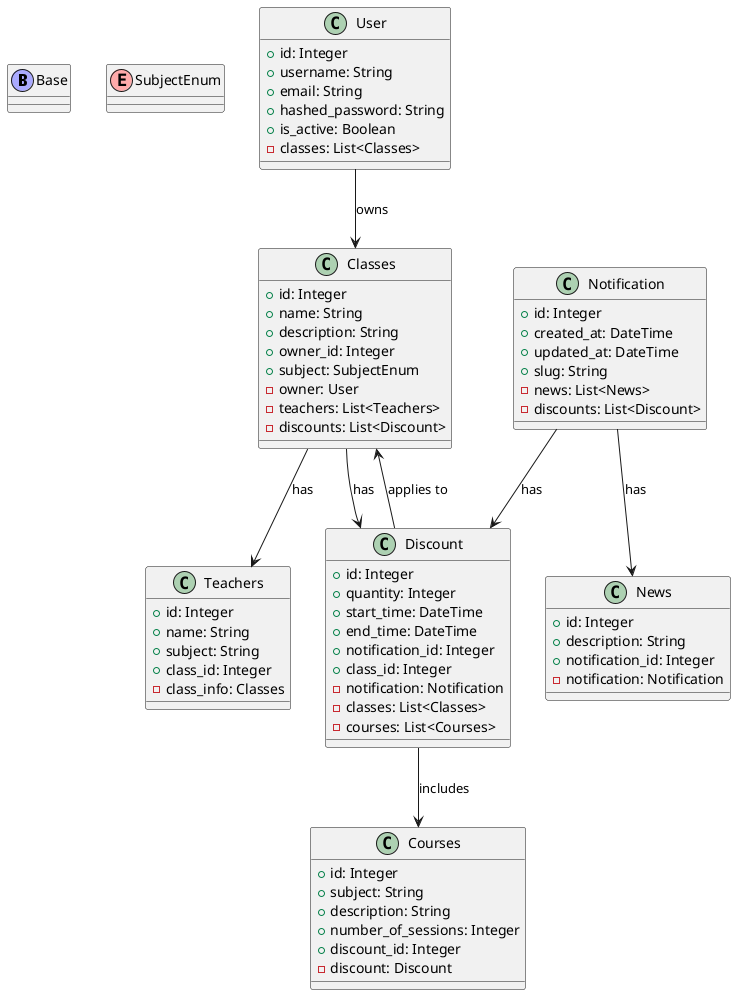 ' @startuml

' class User {
'     id: int
'     username: str
'     email: str
'     hashed_password: str
'     is_active: bool
' }

' class Classes {
'     id: int
'     name: str
'     description: str
'     owner_id: int
' }

' class Riazi {
'     id: int
'     name: str
'     description: str
'     class_id: int
' }

' class Tajrobi {
'     id: int
'     name: str
'     description: str
'     class_id: int
' }

' class Ensani {
'     id: int
'     name: str
'     description: str
'     class_id: int
' }

' class Teachers {
'     id: int
'     name: str
'     subject: str
'     class_id: int
' }

' User --> Classes : owns
' Classes --> Riazi : foreign key
' Classes --> Tajrobi : foreign key
' Classes --> Ensani : foreign key
' Classes --> Teachers : foreign key

' @enduml

@startuml

!define ENUM(name) class name << (E,#FFAAAA) >>
!define BASE(name) class name << (B,#AAAAFF) >>

BASE(Base)

ENUM(SubjectEnum)
User : + id: Integer
User : + username: String
User : + email: String
User : + hashed_password: String
User : + is_active: Boolean
User : - classes: List<Classes>

Classes : + id: Integer
Classes : + name: String
Classes : + description: String
Classes : + owner_id: Integer
Classes : + subject: SubjectEnum
Classes : - owner: User
Classes : - teachers: List<Teachers>
Classes : - discounts: List<Discount>

Teachers : + id: Integer
Teachers : + name: String
Teachers : + subject: String
Teachers : + class_id: Integer
Teachers : - class_info: Classes

Notification : + id: Integer
Notification : + created_at: DateTime
Notification : + updated_at: DateTime
Notification : + slug: String
Notification : - news: List<News>
Notification : - discounts: List<Discount>

News : + id: Integer
News : + description: String
News : + notification_id: Integer
News : - notification: Notification

Discount : + id: Integer
Discount : + quantity: Integer
Discount : + start_time: DateTime
Discount : + end_time: DateTime
Discount : + notification_id: Integer
Discount : + class_id: Integer
Discount : - notification: Notification
Discount : - classes: List<Classes>
Discount : - courses: List<Courses>

Courses : + id: Integer
Courses : + subject: String
Courses : + description: String
Courses : + number_of_sessions: Integer
Courses : + discount_id: Integer
Courses : - discount: Discount

User --> Classes : owns
Classes --> Teachers : has
Classes --> Discount : has
Notification --> News : has
Notification --> Discount : has
Discount --> Classes : applies to
Discount --> Courses : includes

@enduml
